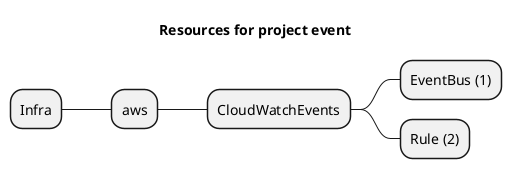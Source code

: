 @startmindmap
title Resources for project event
skinparam monochrome true
+ Infra
++ aws
+++ CloudWatchEvents
++++ EventBus (1)
++++ Rule (2)
@endmindmap